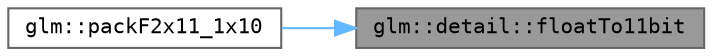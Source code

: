 digraph "glm::detail::floatTo11bit"
{
 // LATEX_PDF_SIZE
  bgcolor="transparent";
  edge [fontname=Terminal,fontsize=10,labelfontname=Helvetica,labelfontsize=10];
  node [fontname=Terminal,fontsize=10,shape=box,height=0.2,width=0.4];
  rankdir="RL";
  Node1 [label="glm::detail::floatTo11bit",height=0.2,width=0.4,color="gray40", fillcolor="grey60", style="filled", fontcolor="black",tooltip=" "];
  Node1 -> Node2 [dir="back",color="steelblue1",style="solid"];
  Node2 [label="glm::packF2x11_1x10",height=0.2,width=0.4,color="grey40", fillcolor="white", style="filled",URL="$group__gtc__packing.html#ga8c2a0eeee677ca4dafd9e093d9e81062",tooltip=" "];
}
